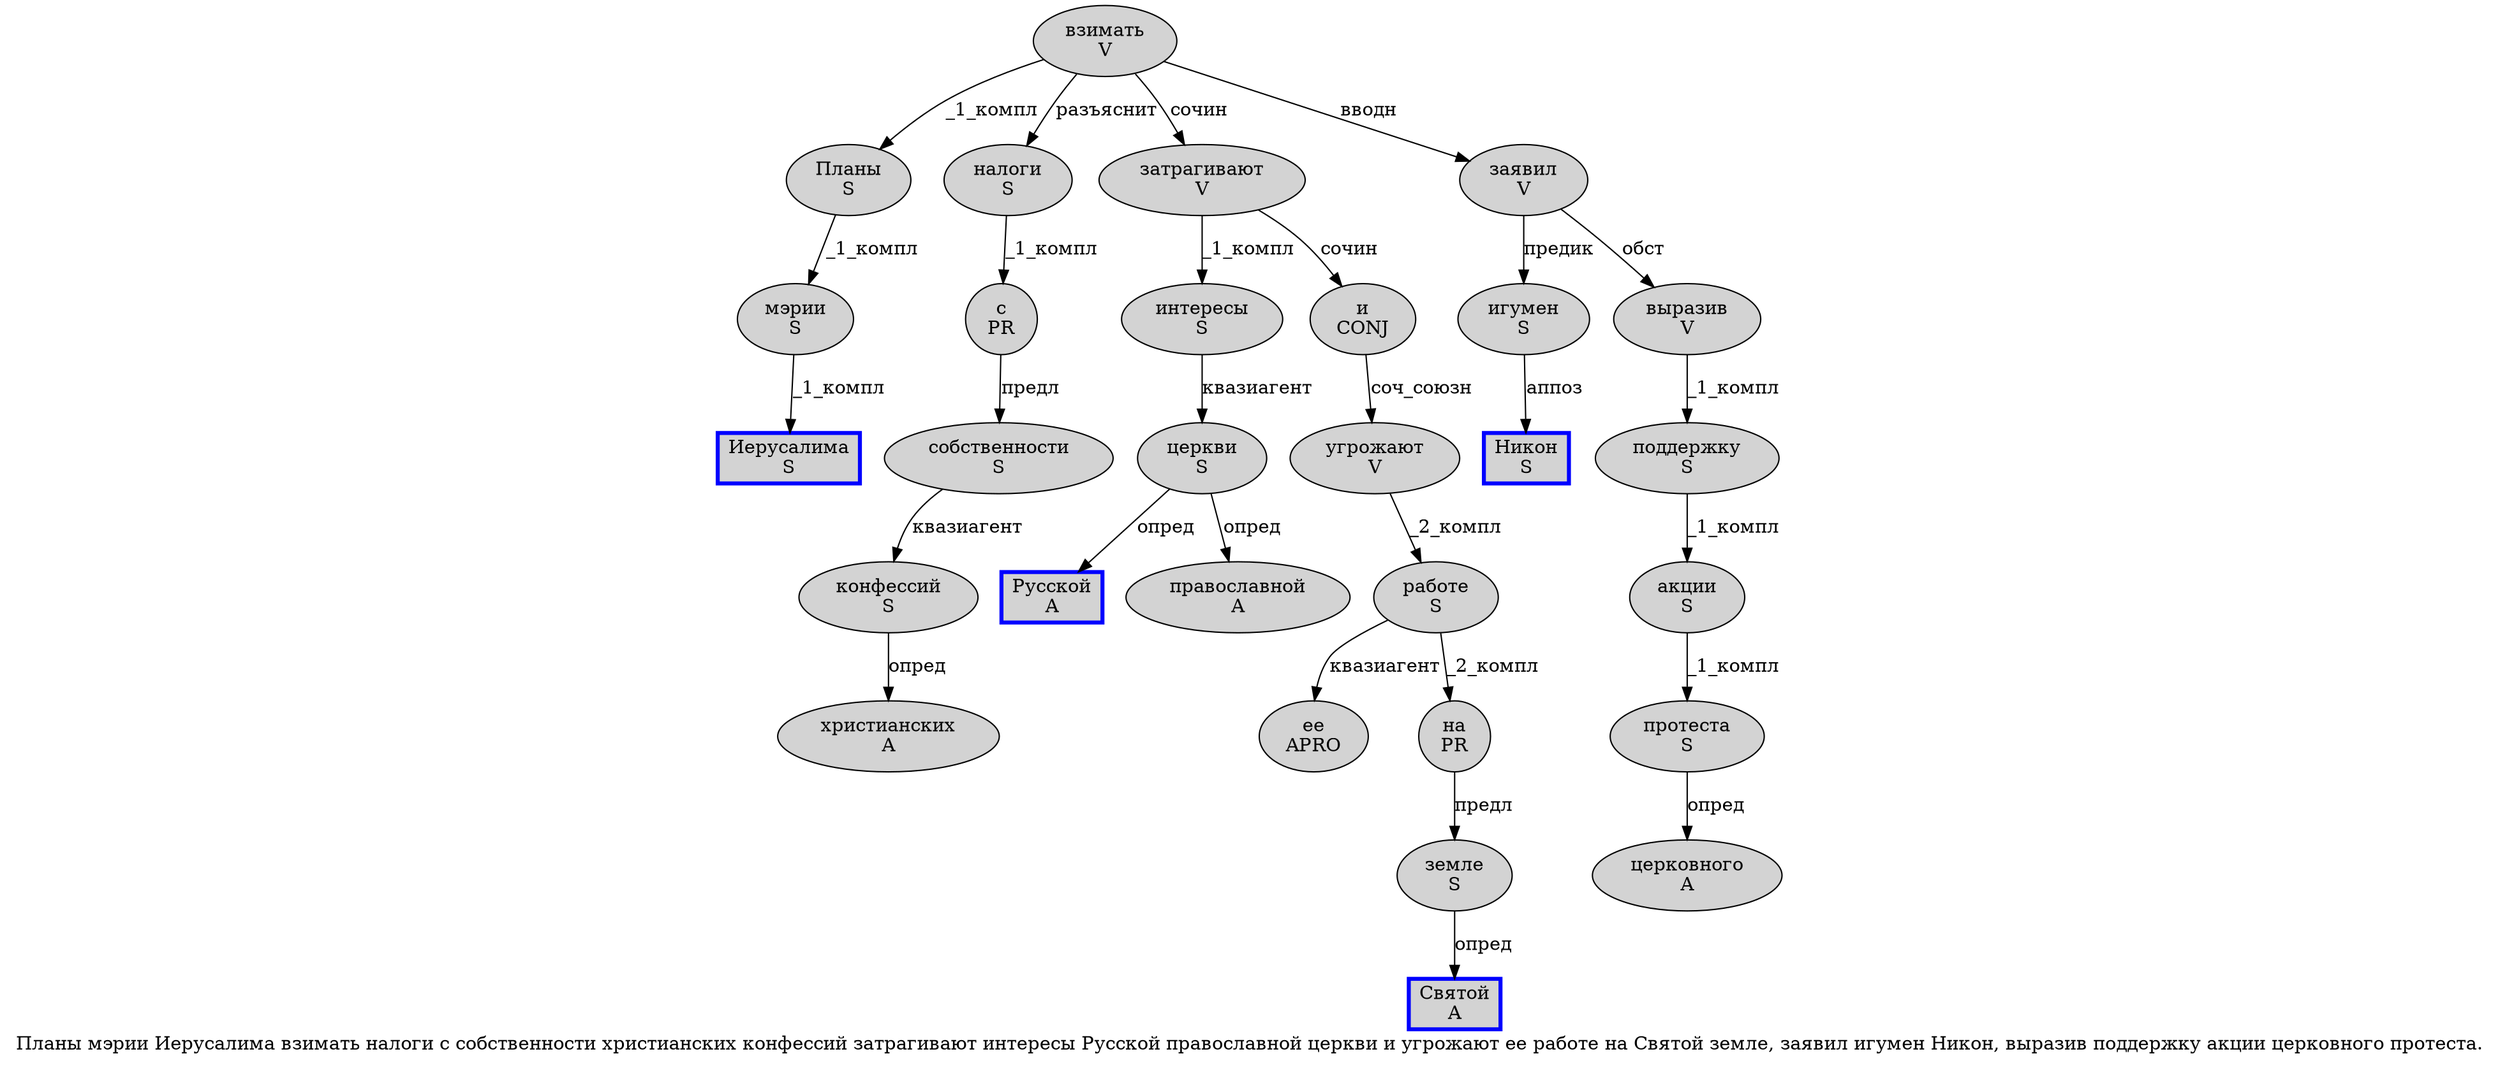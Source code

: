 digraph SENTENCE_41 {
	graph [label="Планы мэрии Иерусалима взимать налоги с собственности христианских конфессий затрагивают интересы Русской православной церкви и угрожают ее работе на Святой земле, заявил игумен Никон, выразив поддержку акции церковного протеста."]
	node [style=filled]
		0 [label="Планы
S" color="" fillcolor=lightgray penwidth=1 shape=ellipse]
		1 [label="мэрии
S" color="" fillcolor=lightgray penwidth=1 shape=ellipse]
		2 [label="Иерусалима
S" color=blue fillcolor=lightgray penwidth=3 shape=box]
		3 [label="взимать
V" color="" fillcolor=lightgray penwidth=1 shape=ellipse]
		4 [label="налоги
S" color="" fillcolor=lightgray penwidth=1 shape=ellipse]
		5 [label="с
PR" color="" fillcolor=lightgray penwidth=1 shape=ellipse]
		6 [label="собственности
S" color="" fillcolor=lightgray penwidth=1 shape=ellipse]
		7 [label="христианских
A" color="" fillcolor=lightgray penwidth=1 shape=ellipse]
		8 [label="конфессий
S" color="" fillcolor=lightgray penwidth=1 shape=ellipse]
		9 [label="затрагивают
V" color="" fillcolor=lightgray penwidth=1 shape=ellipse]
		10 [label="интересы
S" color="" fillcolor=lightgray penwidth=1 shape=ellipse]
		11 [label="Русской
A" color=blue fillcolor=lightgray penwidth=3 shape=box]
		12 [label="православной
A" color="" fillcolor=lightgray penwidth=1 shape=ellipse]
		13 [label="церкви
S" color="" fillcolor=lightgray penwidth=1 shape=ellipse]
		14 [label="и
CONJ" color="" fillcolor=lightgray penwidth=1 shape=ellipse]
		15 [label="угрожают
V" color="" fillcolor=lightgray penwidth=1 shape=ellipse]
		16 [label="ее
APRO" color="" fillcolor=lightgray penwidth=1 shape=ellipse]
		17 [label="работе
S" color="" fillcolor=lightgray penwidth=1 shape=ellipse]
		18 [label="на
PR" color="" fillcolor=lightgray penwidth=1 shape=ellipse]
		19 [label="Святой
A" color=blue fillcolor=lightgray penwidth=3 shape=box]
		20 [label="земле
S" color="" fillcolor=lightgray penwidth=1 shape=ellipse]
		22 [label="заявил
V" color="" fillcolor=lightgray penwidth=1 shape=ellipse]
		23 [label="игумен
S" color="" fillcolor=lightgray penwidth=1 shape=ellipse]
		24 [label="Никон
S" color=blue fillcolor=lightgray penwidth=3 shape=box]
		26 [label="выразив
V" color="" fillcolor=lightgray penwidth=1 shape=ellipse]
		27 [label="поддержку
S" color="" fillcolor=lightgray penwidth=1 shape=ellipse]
		28 [label="акции
S" color="" fillcolor=lightgray penwidth=1 shape=ellipse]
		29 [label="церковного
A" color="" fillcolor=lightgray penwidth=1 shape=ellipse]
		30 [label="протеста
S" color="" fillcolor=lightgray penwidth=1 shape=ellipse]
			23 -> 24 [label="аппоз"]
			0 -> 1 [label="_1_компл"]
			6 -> 8 [label="квазиагент"]
			5 -> 6 [label="предл"]
			27 -> 28 [label="_1_компл"]
			4 -> 5 [label="_1_компл"]
			8 -> 7 [label="опред"]
			28 -> 30 [label="_1_компл"]
			18 -> 20 [label="предл"]
			9 -> 10 [label="_1_компл"]
			9 -> 14 [label="сочин"]
			15 -> 17 [label="_2_компл"]
			22 -> 23 [label="предик"]
			22 -> 26 [label="обст"]
			17 -> 16 [label="квазиагент"]
			17 -> 18 [label="_2_компл"]
			20 -> 19 [label="опред"]
			13 -> 11 [label="опред"]
			13 -> 12 [label="опред"]
			14 -> 15 [label="соч_союзн"]
			30 -> 29 [label="опред"]
			1 -> 2 [label="_1_компл"]
			3 -> 0 [label="_1_компл"]
			3 -> 4 [label="разъяснит"]
			3 -> 9 [label="сочин"]
			3 -> 22 [label="вводн"]
			10 -> 13 [label="квазиагент"]
			26 -> 27 [label="_1_компл"]
}